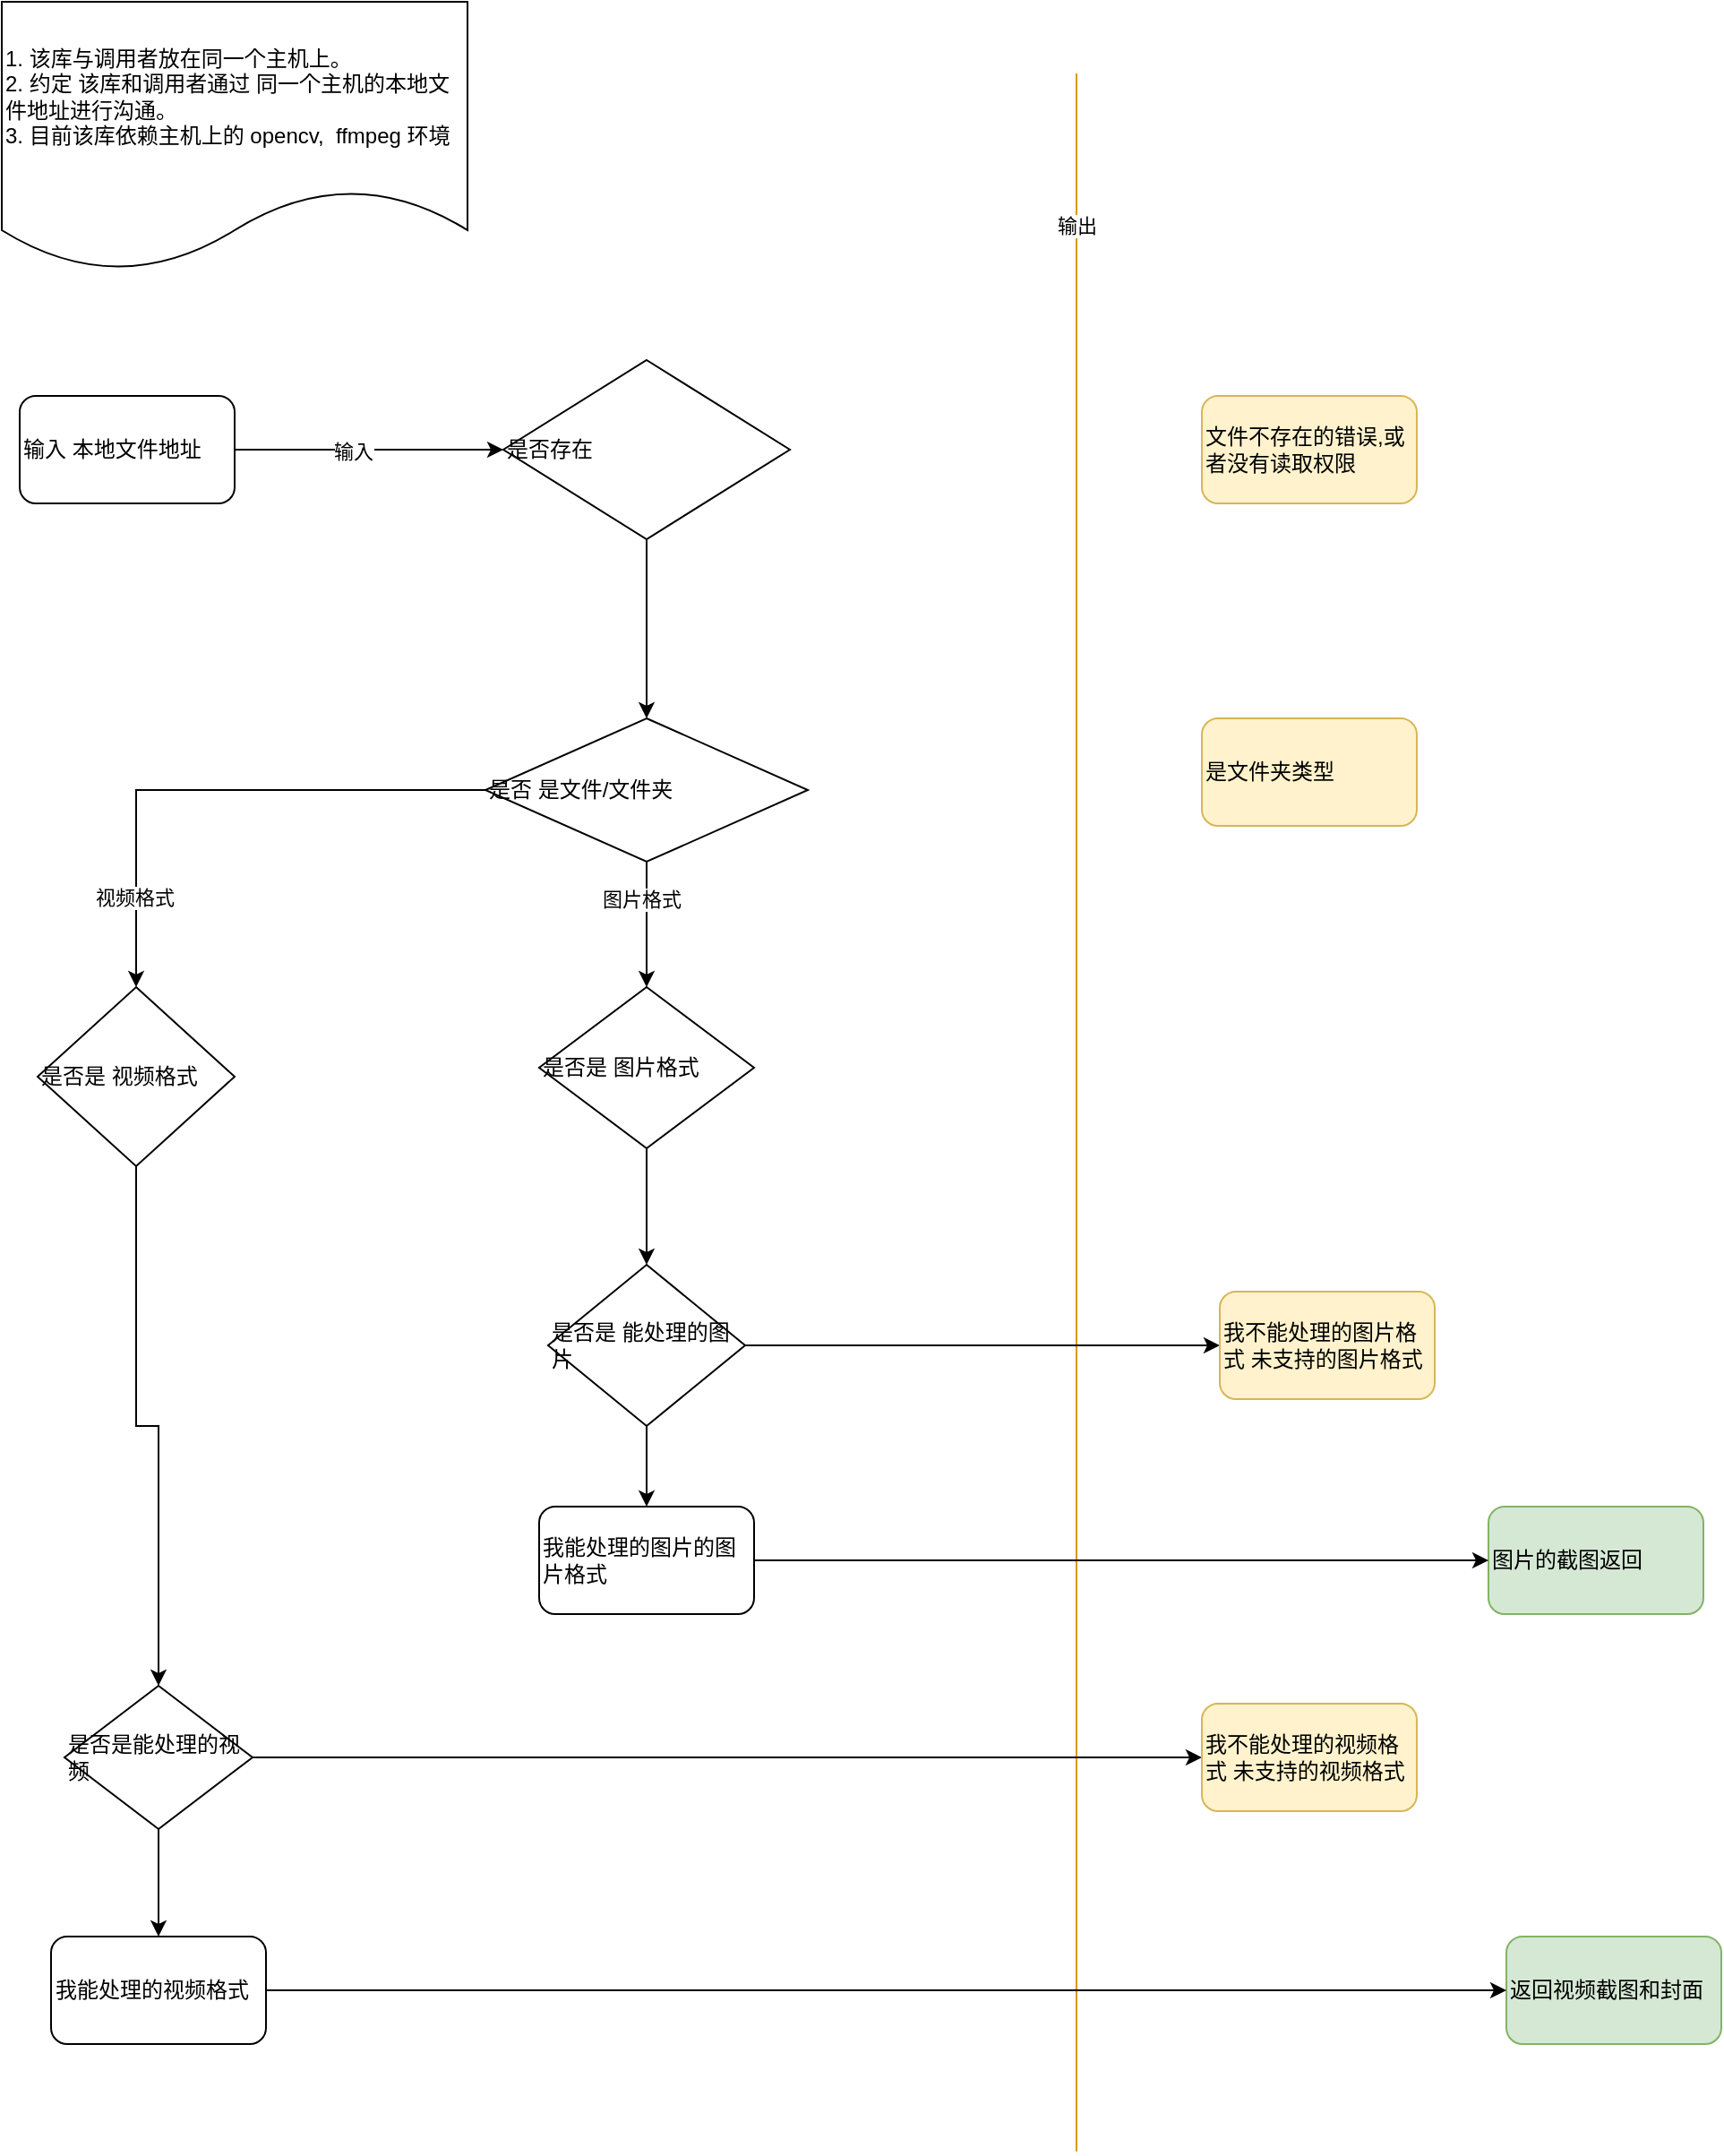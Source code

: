 <mxfile version="14.5.1" type="device"><diagram id="DuIgyCkAeZA3OUUUuKT2" name="flow"><mxGraphModel dx="2066" dy="1220" grid="1" gridSize="10" guides="1" tooltips="1" connect="1" arrows="1" fold="1" page="1" pageScale="1" pageWidth="850" pageHeight="1100" math="0" shadow="0"><root><mxCell id="0"/><mxCell id="1" parent="0"/><mxCell id="ghP7PtvWyB1VkL7qQTUU-1" value="&lt;div&gt;&lt;span&gt;1. 该库与调用者放在同一个主机上。&lt;/span&gt;&lt;/div&gt;&lt;div&gt;&lt;span&gt;2. 约定 该库和调用者通过 同一个主机的本地文件地址进行沟通。&lt;/span&gt;&lt;/div&gt;&lt;div&gt;&lt;span&gt;3. 目前该库依赖主机上的 opencv,&amp;nbsp; ffmpeg 环境&amp;nbsp;&lt;/span&gt;&lt;/div&gt;" style="shape=document;whiteSpace=wrap;html=1;boundedLbl=1;align=left;" parent="1" vertex="1"><mxGeometry x="40" y="30" width="260" height="150" as="geometry"/></mxCell><mxCell id="ghP7PtvWyB1VkL7qQTUU-2" value="输入 本地文件地址" style="rounded=1;whiteSpace=wrap;html=1;align=left;" parent="1" vertex="1"><mxGeometry x="50" y="250" width="120" height="60" as="geometry"/></mxCell><mxCell id="ghP7PtvWyB1VkL7qQTUU-7" value="" style="edgeStyle=orthogonalEdgeStyle;rounded=0;orthogonalLoop=1;jettySize=auto;html=1;" parent="1" source="ghP7PtvWyB1VkL7qQTUU-3" target="ghP7PtvWyB1VkL7qQTUU-6" edge="1"><mxGeometry relative="1" as="geometry"/></mxCell><mxCell id="ghP7PtvWyB1VkL7qQTUU-3" value="是否存在" style="rhombus;whiteSpace=wrap;html=1;align=left;" parent="1" vertex="1"><mxGeometry x="320" y="230" width="160" height="100" as="geometry"/></mxCell><mxCell id="ghP7PtvWyB1VkL7qQTUU-4" value="" style="endArrow=classic;html=1;exitX=1;exitY=0.5;exitDx=0;exitDy=0;entryX=0;entryY=0.5;entryDx=0;entryDy=0;" parent="1" source="ghP7PtvWyB1VkL7qQTUU-2" target="ghP7PtvWyB1VkL7qQTUU-3" edge="1"><mxGeometry width="50" height="50" relative="1" as="geometry"><mxPoint x="360" y="390" as="sourcePoint"/><mxPoint x="400" y="500" as="targetPoint"/></mxGeometry></mxCell><mxCell id="ghP7PtvWyB1VkL7qQTUU-5" value="输入" style="edgeLabel;html=1;align=center;verticalAlign=middle;resizable=0;points=[];" parent="ghP7PtvWyB1VkL7qQTUU-4" vertex="1" connectable="0"><mxGeometry x="-0.128" y="-1" relative="1" as="geometry"><mxPoint as="offset"/></mxGeometry></mxCell><mxCell id="ghP7PtvWyB1VkL7qQTUU-20" value="" style="edgeStyle=orthogonalEdgeStyle;rounded=0;orthogonalLoop=1;jettySize=auto;html=1;" parent="1" source="ghP7PtvWyB1VkL7qQTUU-6" target="ghP7PtvWyB1VkL7qQTUU-13" edge="1"><mxGeometry relative="1" as="geometry"/></mxCell><mxCell id="ghP7PtvWyB1VkL7qQTUU-40" value="图片格式" style="edgeLabel;html=1;align=center;verticalAlign=middle;resizable=0;points=[];" parent="ghP7PtvWyB1VkL7qQTUU-20" vertex="1" connectable="0"><mxGeometry x="-0.4" y="-3" relative="1" as="geometry"><mxPoint as="offset"/></mxGeometry></mxCell><mxCell id="ghP7PtvWyB1VkL7qQTUU-23" value="" style="edgeStyle=orthogonalEdgeStyle;rounded=0;orthogonalLoop=1;jettySize=auto;html=1;entryX=0.5;entryY=0;entryDx=0;entryDy=0;" parent="1" source="ghP7PtvWyB1VkL7qQTUU-6" target="ghP7PtvWyB1VkL7qQTUU-21" edge="1"><mxGeometry relative="1" as="geometry"/></mxCell><mxCell id="ghP7PtvWyB1VkL7qQTUU-39" value="视频格式" style="edgeLabel;html=1;align=center;verticalAlign=middle;resizable=0;points=[];" parent="ghP7PtvWyB1VkL7qQTUU-23" vertex="1" connectable="0"><mxGeometry x="0.672" y="-1" relative="1" as="geometry"><mxPoint as="offset"/></mxGeometry></mxCell><mxCell id="ghP7PtvWyB1VkL7qQTUU-6" value="是否 是文件/文件夹" style="rhombus;whiteSpace=wrap;html=1;align=left;" parent="1" vertex="1"><mxGeometry x="310" y="430" width="180" height="80" as="geometry"/></mxCell><mxCell id="ghP7PtvWyB1VkL7qQTUU-9" value="文件不存在的错误,或者没有读取权限" style="rounded=1;whiteSpace=wrap;html=1;align=left;fillColor=#fff2cc;strokeColor=#d6b656;" parent="1" vertex="1"><mxGeometry x="710" y="250" width="120" height="60" as="geometry"/></mxCell><mxCell id="ghP7PtvWyB1VkL7qQTUU-10" value="是文件夹类型" style="rounded=1;whiteSpace=wrap;html=1;align=left;fillColor=#fff2cc;strokeColor=#d6b656;" parent="1" vertex="1"><mxGeometry x="710" y="430" width="120" height="60" as="geometry"/></mxCell><mxCell id="ghP7PtvWyB1VkL7qQTUU-11" value="" style="endArrow=none;html=1;fillColor=#ffe6cc;strokeColor=#d79b00;" parent="1" edge="1"><mxGeometry width="50" height="50" relative="1" as="geometry"><mxPoint x="640" y="1230" as="sourcePoint"/><mxPoint x="640" y="70" as="targetPoint"/></mxGeometry></mxCell><mxCell id="ghP7PtvWyB1VkL7qQTUU-12" value="输出" style="edgeLabel;html=1;align=center;verticalAlign=middle;resizable=0;points=[];" parent="ghP7PtvWyB1VkL7qQTUU-11" vertex="1" connectable="0"><mxGeometry x="0.908" relative="1" as="geometry"><mxPoint y="31" as="offset"/></mxGeometry></mxCell><mxCell id="ghP7PtvWyB1VkL7qQTUU-22" value="" style="edgeStyle=orthogonalEdgeStyle;rounded=0;orthogonalLoop=1;jettySize=auto;html=1;" parent="1" source="ghP7PtvWyB1VkL7qQTUU-13" target="ghP7PtvWyB1VkL7qQTUU-14" edge="1"><mxGeometry relative="1" as="geometry"/></mxCell><mxCell id="ghP7PtvWyB1VkL7qQTUU-13" value="是否是 图片格式" style="rhombus;whiteSpace=wrap;html=1;align=left;" parent="1" vertex="1"><mxGeometry x="340" y="580" width="120" height="90" as="geometry"/></mxCell><mxCell id="ghP7PtvWyB1VkL7qQTUU-35" value="" style="edgeStyle=orthogonalEdgeStyle;rounded=0;orthogonalLoop=1;jettySize=auto;html=1;" parent="1" source="ghP7PtvWyB1VkL7qQTUU-14" target="ghP7PtvWyB1VkL7qQTUU-15" edge="1"><mxGeometry relative="1" as="geometry"/></mxCell><mxCell id="ghP7PtvWyB1VkL7qQTUU-36" value="" style="edgeStyle=orthogonalEdgeStyle;rounded=0;orthogonalLoop=1;jettySize=auto;html=1;" parent="1" source="ghP7PtvWyB1VkL7qQTUU-14" target="ghP7PtvWyB1VkL7qQTUU-16" edge="1"><mxGeometry relative="1" as="geometry"/></mxCell><mxCell id="ghP7PtvWyB1VkL7qQTUU-14" value="是否是 能处理的图片" style="rhombus;whiteSpace=wrap;html=1;align=left;" parent="1" vertex="1"><mxGeometry x="345" y="735" width="110" height="90" as="geometry"/></mxCell><mxCell id="ghP7PtvWyB1VkL7qQTUU-15" value="我不能处理的图片格式 未支持的图片格式" style="rounded=1;whiteSpace=wrap;html=1;align=left;fillColor=#fff2cc;strokeColor=#d6b656;" parent="1" vertex="1"><mxGeometry x="720" y="750" width="120" height="60" as="geometry"/></mxCell><mxCell id="ghP7PtvWyB1VkL7qQTUU-16" value="我能处理的图片的图片格式" style="rounded=1;whiteSpace=wrap;html=1;align=left;" parent="1" vertex="1"><mxGeometry x="340" y="870" width="120" height="60" as="geometry"/></mxCell><mxCell id="ghP7PtvWyB1VkL7qQTUU-17" value="图片的截图返回" style="rounded=1;whiteSpace=wrap;html=1;align=left;fillColor=#d5e8d4;strokeColor=#82b366;" parent="1" vertex="1"><mxGeometry x="870" y="870" width="120" height="60" as="geometry"/></mxCell><mxCell id="ghP7PtvWyB1VkL7qQTUU-18" value="" style="endArrow=classic;html=1;exitX=1;exitY=0.5;exitDx=0;exitDy=0;entryX=0;entryY=0.5;entryDx=0;entryDy=0;" parent="1" source="ghP7PtvWyB1VkL7qQTUU-16" target="ghP7PtvWyB1VkL7qQTUU-17" edge="1"><mxGeometry width="50" height="50" relative="1" as="geometry"><mxPoint x="940" y="920" as="sourcePoint"/><mxPoint x="950" y="780" as="targetPoint"/></mxGeometry></mxCell><mxCell id="ghP7PtvWyB1VkL7qQTUU-30" value="" style="edgeStyle=orthogonalEdgeStyle;rounded=0;orthogonalLoop=1;jettySize=auto;html=1;" parent="1" source="ghP7PtvWyB1VkL7qQTUU-21" target="ghP7PtvWyB1VkL7qQTUU-25" edge="1"><mxGeometry relative="1" as="geometry"/></mxCell><mxCell id="ghP7PtvWyB1VkL7qQTUU-21" value="是否是 视频格式" style="rhombus;whiteSpace=wrap;html=1;align=left;" parent="1" vertex="1"><mxGeometry x="60" y="580" width="110" height="100" as="geometry"/></mxCell><mxCell id="ghP7PtvWyB1VkL7qQTUU-37" value="" style="edgeStyle=orthogonalEdgeStyle;rounded=0;orthogonalLoop=1;jettySize=auto;html=1;" parent="1" source="ghP7PtvWyB1VkL7qQTUU-25" target="ghP7PtvWyB1VkL7qQTUU-26" edge="1"><mxGeometry relative="1" as="geometry"/></mxCell><mxCell id="ghP7PtvWyB1VkL7qQTUU-38" value="" style="edgeStyle=orthogonalEdgeStyle;rounded=0;orthogonalLoop=1;jettySize=auto;html=1;" parent="1" source="ghP7PtvWyB1VkL7qQTUU-25" target="ghP7PtvWyB1VkL7qQTUU-27" edge="1"><mxGeometry relative="1" as="geometry"/></mxCell><mxCell id="ghP7PtvWyB1VkL7qQTUU-25" value="是否是能处理的视频" style="rhombus;whiteSpace=wrap;html=1;align=left;" parent="1" vertex="1"><mxGeometry x="75" y="970" width="105" height="80" as="geometry"/></mxCell><mxCell id="ghP7PtvWyB1VkL7qQTUU-26" value="我不能处理的视频格式 未支持的视频格式" style="rounded=1;whiteSpace=wrap;html=1;align=left;fillColor=#fff2cc;strokeColor=#d6b656;" parent="1" vertex="1"><mxGeometry x="710" y="980" width="120" height="60" as="geometry"/></mxCell><mxCell id="ghP7PtvWyB1VkL7qQTUU-27" value="我能处理的视频格式" style="rounded=1;whiteSpace=wrap;html=1;align=left;" parent="1" vertex="1"><mxGeometry x="67.5" y="1110" width="120" height="60" as="geometry"/></mxCell><mxCell id="ghP7PtvWyB1VkL7qQTUU-28" value="返回视频截图和封面" style="rounded=1;whiteSpace=wrap;html=1;align=left;fillColor=#d5e8d4;strokeColor=#82b366;" parent="1" vertex="1"><mxGeometry x="880" y="1110" width="120" height="60" as="geometry"/></mxCell><mxCell id="ghP7PtvWyB1VkL7qQTUU-29" value="" style="endArrow=classic;html=1;entryX=0;entryY=0.5;entryDx=0;entryDy=0;exitX=1;exitY=0.5;exitDx=0;exitDy=0;" parent="1" source="ghP7PtvWyB1VkL7qQTUU-27" target="ghP7PtvWyB1VkL7qQTUU-28" edge="1"><mxGeometry width="50" height="50" relative="1" as="geometry"><mxPoint x="400" y="1070" as="sourcePoint"/><mxPoint x="450" y="1020" as="targetPoint"/></mxGeometry></mxCell></root></mxGraphModel></diagram></mxfile>